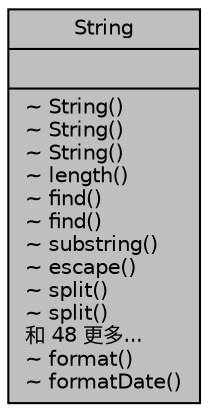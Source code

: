 digraph "String"
{
  edge [fontname="Helvetica",fontsize="10",labelfontname="Helvetica",labelfontsize="10"];
  node [fontname="Helvetica",fontsize="10",shape=record];
  Node1 [label="{String\n||~ String()\l~ String()\l~ String()\l~ length()\l~ find()\l~ find()\l~ substring()\l~ escape()\l~ split()\l~ split()\l和 48 更多...\l~ format()\l~ formatDate()\l}",height=0.2,width=0.4,color="black", fillcolor="grey75", style="filled", fontcolor="black"];
}
